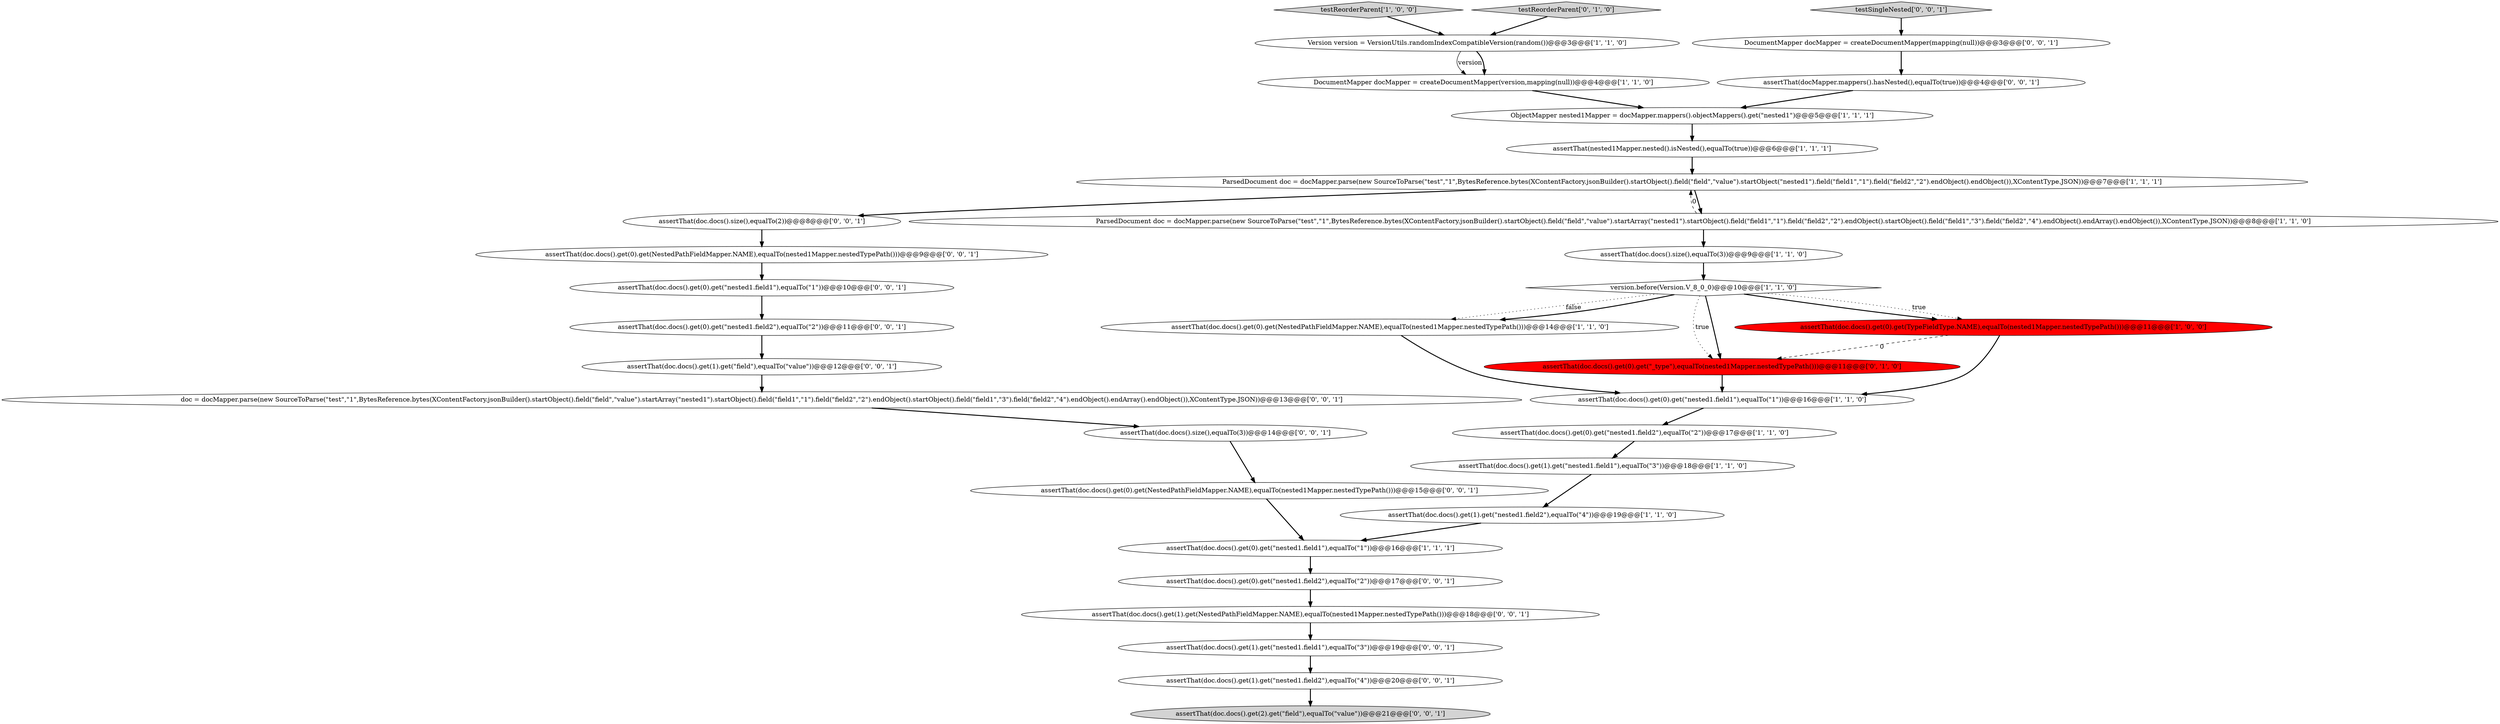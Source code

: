 digraph {
33 [style = filled, label = "assertThat(docMapper.mappers().hasNested(),equalTo(true))@@@4@@@['0', '0', '1']", fillcolor = white, shape = ellipse image = "AAA0AAABBB3BBB"];
28 [style = filled, label = "assertThat(doc.docs().size(),equalTo(2))@@@8@@@['0', '0', '1']", fillcolor = white, shape = ellipse image = "AAA0AAABBB3BBB"];
20 [style = filled, label = "assertThat(doc.docs().get(0).get(NestedPathFieldMapper.NAME),equalTo(nested1Mapper.nestedTypePath()))@@@9@@@['0', '0', '1']", fillcolor = white, shape = ellipse image = "AAA0AAABBB3BBB"];
8 [style = filled, label = "ParsedDocument doc = docMapper.parse(new SourceToParse(\"test\",\"1\",BytesReference.bytes(XContentFactory.jsonBuilder().startObject().field(\"field\",\"value\").startObject(\"nested1\").field(\"field1\",\"1\").field(\"field2\",\"2\").endObject().endObject()),XContentType.JSON))@@@7@@@['1', '1', '1']", fillcolor = white, shape = ellipse image = "AAA0AAABBB1BBB"];
15 [style = filled, label = "assertThat(doc.docs().get(0).get(\"nested1.field1\"),equalTo(\"1\"))@@@16@@@['1', '1', '1']", fillcolor = white, shape = ellipse image = "AAA0AAABBB1BBB"];
9 [style = filled, label = "version.before(Version.V_8_0_0)@@@10@@@['1', '1', '0']", fillcolor = white, shape = diamond image = "AAA0AAABBB1BBB"];
12 [style = filled, label = "assertThat(doc.docs().get(0).get(NestedPathFieldMapper.NAME),equalTo(nested1Mapper.nestedTypePath()))@@@14@@@['1', '1', '0']", fillcolor = white, shape = ellipse image = "AAA0AAABBB1BBB"];
5 [style = filled, label = "ParsedDocument doc = docMapper.parse(new SourceToParse(\"test\",\"1\",BytesReference.bytes(XContentFactory.jsonBuilder().startObject().field(\"field\",\"value\").startArray(\"nested1\").startObject().field(\"field1\",\"1\").field(\"field2\",\"2\").endObject().startObject().field(\"field1\",\"3\").field(\"field2\",\"4\").endObject().endArray().endObject()),XContentType.JSON))@@@8@@@['1', '1', '0']", fillcolor = white, shape = ellipse image = "AAA0AAABBB1BBB"];
23 [style = filled, label = "assertThat(doc.docs().get(1).get(NestedPathFieldMapper.NAME),equalTo(nested1Mapper.nestedTypePath()))@@@18@@@['0', '0', '1']", fillcolor = white, shape = ellipse image = "AAA0AAABBB3BBB"];
3 [style = filled, label = "ObjectMapper nested1Mapper = docMapper.mappers().objectMappers().get(\"nested1\")@@@5@@@['1', '1', '1']", fillcolor = white, shape = ellipse image = "AAA0AAABBB1BBB"];
7 [style = filled, label = "assertThat(doc.docs().size(),equalTo(3))@@@9@@@['1', '1', '0']", fillcolor = white, shape = ellipse image = "AAA0AAABBB1BBB"];
17 [style = filled, label = "testReorderParent['0', '1', '0']", fillcolor = lightgray, shape = diamond image = "AAA0AAABBB2BBB"];
29 [style = filled, label = "assertThat(doc.docs().size(),equalTo(3))@@@14@@@['0', '0', '1']", fillcolor = white, shape = ellipse image = "AAA0AAABBB3BBB"];
31 [style = filled, label = "assertThat(doc.docs().get(2).get(\"field\"),equalTo(\"value\"))@@@21@@@['0', '0', '1']", fillcolor = lightgray, shape = ellipse image = "AAA0AAABBB3BBB"];
18 [style = filled, label = "assertThat(doc.docs().get(1).get(\"field\"),equalTo(\"value\"))@@@12@@@['0', '0', '1']", fillcolor = white, shape = ellipse image = "AAA0AAABBB3BBB"];
22 [style = filled, label = "doc = docMapper.parse(new SourceToParse(\"test\",\"1\",BytesReference.bytes(XContentFactory.jsonBuilder().startObject().field(\"field\",\"value\").startArray(\"nested1\").startObject().field(\"field1\",\"1\").field(\"field2\",\"2\").endObject().startObject().field(\"field1\",\"3\").field(\"field2\",\"4\").endObject().endArray().endObject()),XContentType.JSON))@@@13@@@['0', '0', '1']", fillcolor = white, shape = ellipse image = "AAA0AAABBB3BBB"];
0 [style = filled, label = "assertThat(doc.docs().get(0).get(TypeFieldType.NAME),equalTo(nested1Mapper.nestedTypePath()))@@@11@@@['1', '0', '0']", fillcolor = red, shape = ellipse image = "AAA1AAABBB1BBB"];
4 [style = filled, label = "testReorderParent['1', '0', '0']", fillcolor = lightgray, shape = diamond image = "AAA0AAABBB1BBB"];
2 [style = filled, label = "assertThat(doc.docs().get(1).get(\"nested1.field2\"),equalTo(\"4\"))@@@19@@@['1', '1', '0']", fillcolor = white, shape = ellipse image = "AAA0AAABBB1BBB"];
16 [style = filled, label = "assertThat(doc.docs().get(0).get(\"_type\"),equalTo(nested1Mapper.nestedTypePath()))@@@11@@@['0', '1', '0']", fillcolor = red, shape = ellipse image = "AAA1AAABBB2BBB"];
10 [style = filled, label = "Version version = VersionUtils.randomIndexCompatibleVersion(random())@@@3@@@['1', '1', '0']", fillcolor = white, shape = ellipse image = "AAA0AAABBB1BBB"];
6 [style = filled, label = "assertThat(doc.docs().get(0).get(\"nested1.field1\"),equalTo(\"1\"))@@@16@@@['1', '1', '0']", fillcolor = white, shape = ellipse image = "AAA0AAABBB1BBB"];
24 [style = filled, label = "assertThat(doc.docs().get(1).get(\"nested1.field2\"),equalTo(\"4\"))@@@20@@@['0', '0', '1']", fillcolor = white, shape = ellipse image = "AAA0AAABBB3BBB"];
32 [style = filled, label = "assertThat(doc.docs().get(0).get(\"nested1.field2\"),equalTo(\"2\"))@@@11@@@['0', '0', '1']", fillcolor = white, shape = ellipse image = "AAA0AAABBB3BBB"];
19 [style = filled, label = "assertThat(doc.docs().get(0).get(NestedPathFieldMapper.NAME),equalTo(nested1Mapper.nestedTypePath()))@@@15@@@['0', '0', '1']", fillcolor = white, shape = ellipse image = "AAA0AAABBB3BBB"];
14 [style = filled, label = "assertThat(doc.docs().get(0).get(\"nested1.field2\"),equalTo(\"2\"))@@@17@@@['1', '1', '0']", fillcolor = white, shape = ellipse image = "AAA0AAABBB1BBB"];
21 [style = filled, label = "DocumentMapper docMapper = createDocumentMapper(mapping(null))@@@3@@@['0', '0', '1']", fillcolor = white, shape = ellipse image = "AAA0AAABBB3BBB"];
27 [style = filled, label = "assertThat(doc.docs().get(0).get(\"nested1.field2\"),equalTo(\"2\"))@@@17@@@['0', '0', '1']", fillcolor = white, shape = ellipse image = "AAA0AAABBB3BBB"];
13 [style = filled, label = "DocumentMapper docMapper = createDocumentMapper(version,mapping(null))@@@4@@@['1', '1', '0']", fillcolor = white, shape = ellipse image = "AAA0AAABBB1BBB"];
11 [style = filled, label = "assertThat(nested1Mapper.nested().isNested(),equalTo(true))@@@6@@@['1', '1', '1']", fillcolor = white, shape = ellipse image = "AAA0AAABBB1BBB"];
30 [style = filled, label = "assertThat(doc.docs().get(1).get(\"nested1.field1\"),equalTo(\"3\"))@@@19@@@['0', '0', '1']", fillcolor = white, shape = ellipse image = "AAA0AAABBB3BBB"];
26 [style = filled, label = "assertThat(doc.docs().get(0).get(\"nested1.field1\"),equalTo(\"1\"))@@@10@@@['0', '0', '1']", fillcolor = white, shape = ellipse image = "AAA0AAABBB3BBB"];
1 [style = filled, label = "assertThat(doc.docs().get(1).get(\"nested1.field1\"),equalTo(\"3\"))@@@18@@@['1', '1', '0']", fillcolor = white, shape = ellipse image = "AAA0AAABBB1BBB"];
25 [style = filled, label = "testSingleNested['0', '0', '1']", fillcolor = lightgray, shape = diamond image = "AAA0AAABBB3BBB"];
4->10 [style = bold, label=""];
17->10 [style = bold, label=""];
8->28 [style = bold, label=""];
30->24 [style = bold, label=""];
9->0 [style = dotted, label="true"];
26->32 [style = bold, label=""];
9->0 [style = bold, label=""];
33->3 [style = bold, label=""];
23->30 [style = bold, label=""];
28->20 [style = bold, label=""];
0->6 [style = bold, label=""];
20->26 [style = bold, label=""];
16->6 [style = bold, label=""];
21->33 [style = bold, label=""];
0->16 [style = dashed, label="0"];
3->11 [style = bold, label=""];
22->29 [style = bold, label=""];
10->13 [style = solid, label="version"];
12->6 [style = bold, label=""];
9->16 [style = bold, label=""];
9->12 [style = dotted, label="false"];
14->1 [style = bold, label=""];
6->14 [style = bold, label=""];
7->9 [style = bold, label=""];
18->22 [style = bold, label=""];
29->19 [style = bold, label=""];
13->3 [style = bold, label=""];
10->13 [style = bold, label=""];
8->5 [style = bold, label=""];
24->31 [style = bold, label=""];
2->15 [style = bold, label=""];
5->8 [style = dashed, label="0"];
11->8 [style = bold, label=""];
5->7 [style = bold, label=""];
27->23 [style = bold, label=""];
1->2 [style = bold, label=""];
9->12 [style = bold, label=""];
32->18 [style = bold, label=""];
9->16 [style = dotted, label="true"];
19->15 [style = bold, label=""];
15->27 [style = bold, label=""];
25->21 [style = bold, label=""];
}
